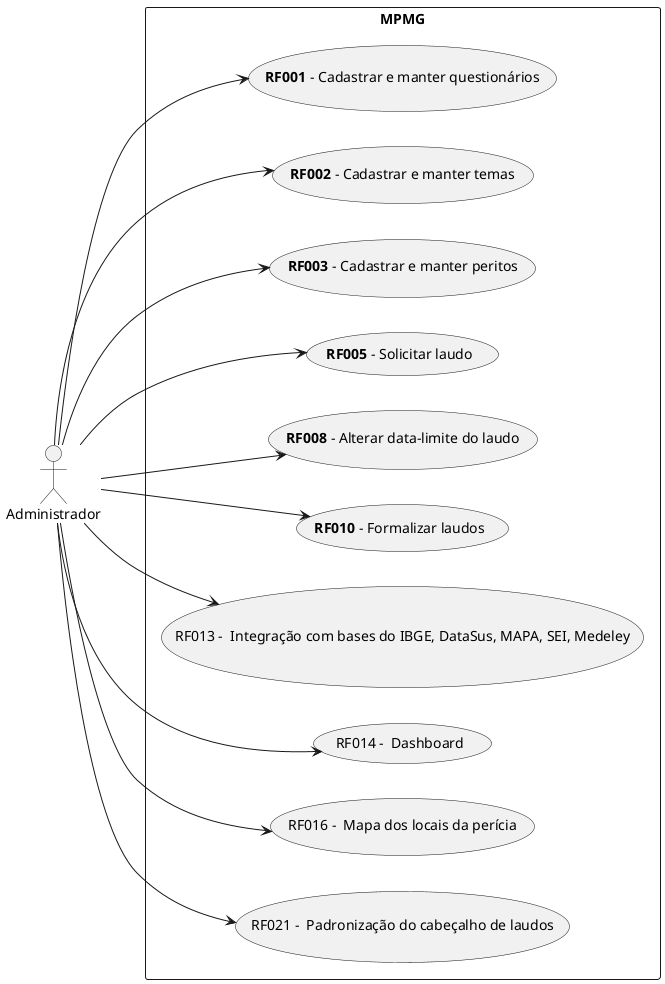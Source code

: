 @startuml
left to right direction
skinparam packageStyle rectangle
actor Administrador as adm
rectangle MPMG {
    USECASE "**RF001** - Cadastrar e manter questionários" as RF001
    USECASE "**RF002** - Cadastrar e manter temas" as RF002
    USECASE "**RF003** - Cadastrar e manter peritos" as RF003
    USECASE "**RF005** - Solicitar laudo" as RF005
    USECASE "**RF008** - Alterar data-limite do laudo" as RF008
    USECASE "**RF010** - Formalizar laudos" as RF010
    USECASE "RF013 -  Integração com bases do IBGE, DataSus, MAPA, SEI, Medeley" as RF013
    USECASE "RF014 -  Dashboard" as RF014
    USECASE "RF016 -  Mapa dos locais da perícia" as RF016
    USECASE "RF021 -  Padronização do cabeçalho de laudos" as RF021
}
adm -right-> RF001
adm -right-> RF002
adm -right-> RF003
adm -right-> RF005
adm -right-> RF008
adm -right-> RF010
adm -right-> RF013
adm -right-> RF014
adm -right-> RF016
adm --> RF021
}
@enduml
